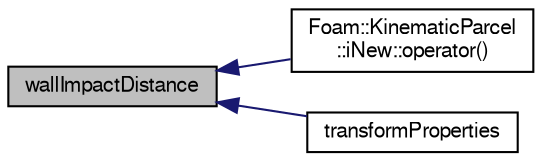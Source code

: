 digraph "wallImpactDistance"
{
  bgcolor="transparent";
  edge [fontname="FreeSans",fontsize="10",labelfontname="FreeSans",labelfontsize="10"];
  node [fontname="FreeSans",fontsize="10",shape=record];
  rankdir="LR";
  Node479 [label="wallImpactDistance",height=0.2,width=0.4,color="black", fillcolor="grey75", style="filled", fontcolor="black"];
  Node479 -> Node480 [dir="back",color="midnightblue",fontsize="10",style="solid",fontname="FreeSans"];
  Node480 [label="Foam::KinematicParcel\l::iNew::operator()",height=0.2,width=0.4,color="black",URL="$a23890.html#a60a07f9a45781da59d116ea2babe6b53"];
  Node479 -> Node481 [dir="back",color="midnightblue",fontsize="10",style="solid",fontname="FreeSans"];
  Node481 [label="transformProperties",height=0.2,width=0.4,color="black",URL="$a23878.html#a48ab480687fc7c5bbf02359625f28440",tooltip="Transform the physical properties of the particle. "];
}
